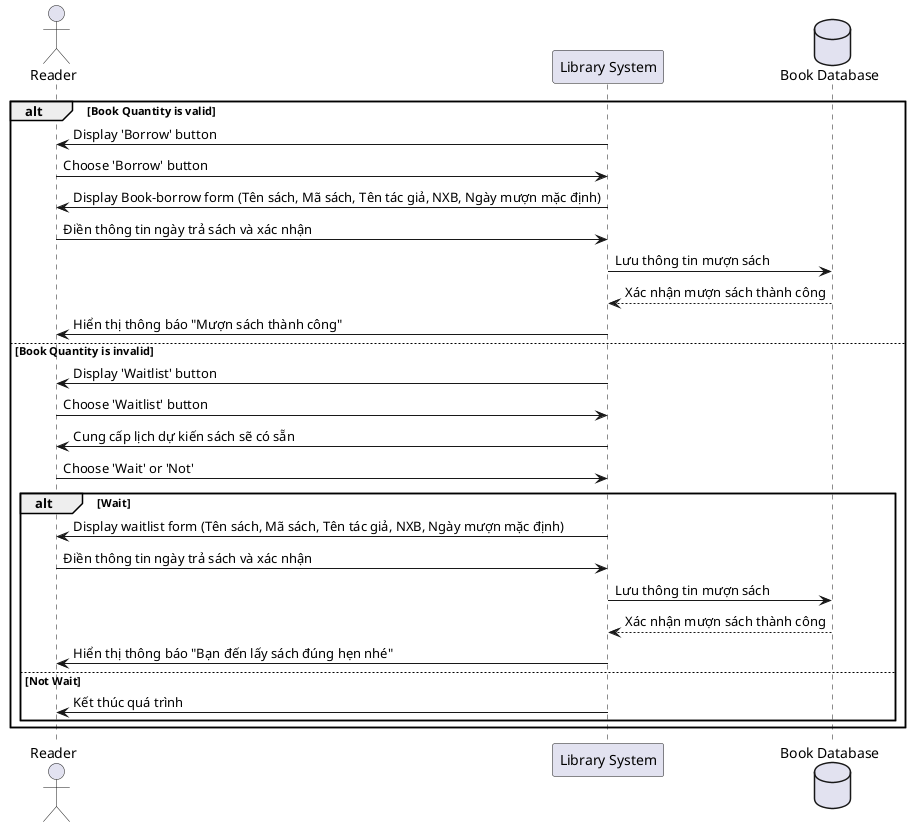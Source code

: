@startuml
actor "Reader" as reader
participant "Library System" as system
database "Book Database" as db

alt Book Quantity is valid
system -> reader : Display 'Borrow' button
reader -> system : Choose 'Borrow' button
system -> reader : Display Book-borrow form (Tên sách, Mã sách, Tên tác giả, NXB, Ngày mượn mặc định)
reader -> system : Điền thông tin ngày trả sách và xác nhận
system -> db : Lưu thông tin mượn sách
db --> system : Xác nhận mượn sách thành công
system -> reader : Hiển thị thông báo "Mượn sách thành công"

else Book Quantity is invalid
system -> reader : Display 'Waitlist' button
reader -> system : Choose 'Waitlist' button
system -> reader : Cung cấp lịch dự kiến sách sẽ có sẵn
reader -> system : Choose 'Wait' or 'Not'
alt Wait
    system -> reader : Display waitlist form (Tên sách, Mã sách, Tên tác giả, NXB, Ngày mượn mặc định)
    reader -> system : Điền thông tin ngày trả sách và xác nhận
    system -> db : Lưu thông tin mượn sách
    db --> system : Xác nhận mượn sách thành công
    system -> reader : Hiển thị thông báo "Bạn đến lấy sách đúng hẹn nhé"
else Not Wait
    system -> reader : Kết thúc quá trình
end
end

@enduml
